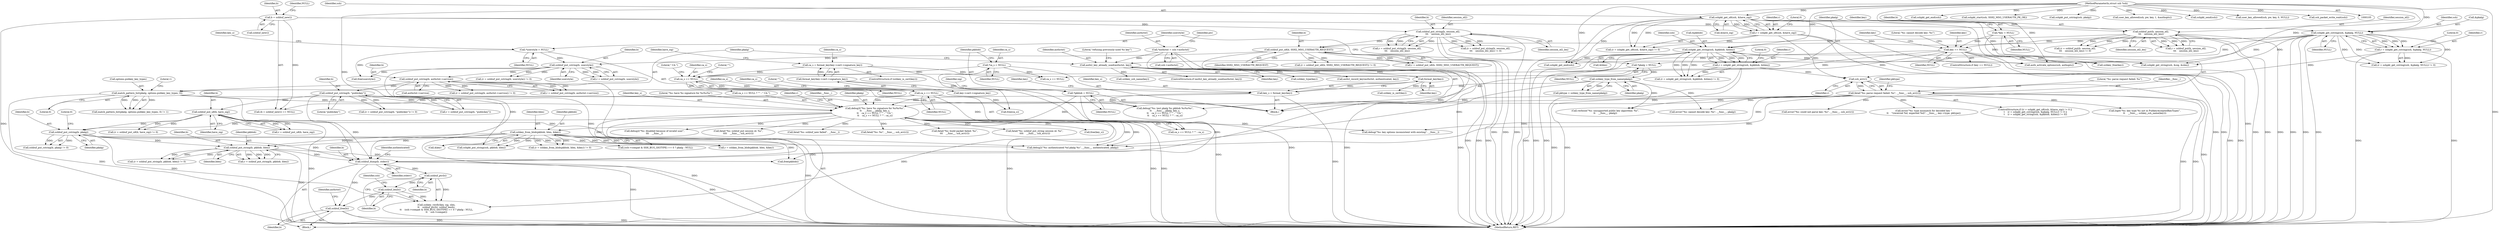 digraph "0_src_779974d35b4859c07bc3cb8a12c74b43b0a7d1e0_1@API" {
"1000550" [label="(Call,sshbuf_free(b))"];
"1000506" [label="(Call,sshbuf_dump(b, stderr))"];
"1000496" [label="(Call,sshbuf_put_string(b, pkblob, blen))"];
"1000489" [label="(Call,sshbuf_put_cstring(b, pkalg))"];
"1000481" [label="(Call,sshbuf_put_u8(b, have_sig))"];
"1000473" [label="(Call,sshbuf_put_cstring(b, \"publickey\"))"];
"1000463" [label="(Call,sshbuf_put_cstring(b, authctxt->service))"];
"1000455" [label="(Call,sshbuf_put_cstring(b, userstyle))"];
"1000447" [label="(Call,sshbuf_put_u8(b, SSH2_MSG_USERAUTH_REQUEST))"];
"1000395" [label="(Call,sshbuf_put_string(b, session_id2,\n\t\t\t    session_id2_len))"];
"1000361" [label="(Call,b = sshbuf_new())"];
"1000379" [label="(Call,sshbuf_put(b, session_id2,\n\t\t\t    session_id2_len))"];
"1000133" [label="(Call,*userstyle = NULL)"];
"1000319" [label="(Call,debug3(\"%s: have %s signature for %s%s%s\",\n\t\t    __func__, pkalg, key_s,\n\t\t    ca_s == NULL ? \"\" : \" CA \",\n\t\t    ca_s == NULL ? \"\" : ca_s))"];
"1000195" [label="(Call,fatal(\"%s: parse request failed: %s\", __func__, ssh_err(r)))"];
"1000198" [label="(Call,ssh_err(r))"];
"1000177" [label="(Call,r = sshpkt_get_cstring(ssh, &pkalg, NULL))"];
"1000179" [label="(Call,sshpkt_get_cstring(ssh, &pkalg, NULL))"];
"1000170" [label="(Call,sshpkt_get_u8(ssh, &have_sig))"];
"1000106" [label="(MethodParameterIn,struct ssh *ssh)"];
"1000186" [label="(Call,r = sshpkt_get_string(ssh, &pkblob, &blen))"];
"1000188" [label="(Call,sshpkt_get_string(ssh, &pkblob, &blen))"];
"1000168" [label="(Call,r = sshpkt_get_u8(ssh, &have_sig))"];
"1000287" [label="(Call,match_pattern_list(pkalg, options.pubkey_key_types, 0))"];
"1000202" [label="(Call,sshkey_type_from_name(pkalg))"];
"1000129" [label="(Call,*pkalg = NULL)"];
"1000301" [label="(Call,key_s = format_key(key))"];
"1000303" [label="(Call,format_key(key))"];
"1000276" [label="(Call,auth2_key_already_used(authctxt, key))"];
"1000109" [label="(Call,*authctxt = ssh->authctxt)"];
"1000232" [label="(Call,key == NULL)"];
"1000125" [label="(Call,*key = NULL)"];
"1000331" [label="(Call,ca_s == NULL)"];
"1000325" [label="(Call,ca_s == NULL)"];
"1000308" [label="(Call,ca_s = format_key(key->cert->signature_key))"];
"1000310" [label="(Call,format_key(key->cert->signature_key))"];
"1000141" [label="(Call,*ca_s = NULL)"];
"1000218" [label="(Call,sshkey_from_blob(pkblob, blen, &key))"];
"1000145" [label="(Call,*pkblob = NULL)"];
"1000530" [label="(Call,sshbuf_len(b))"];
"1000528" [label="(Call,sshbuf_ptr(b))"];
"1000498" [label="(Identifier,pkblob)"];
"1000479" [label="(Call,r = sshbuf_put_u8(b, have_sig))"];
"1000195" [label="(Call,fatal(\"%s: parse request failed: %s\", __func__, ssh_err(r)))"];
"1000110" [label="(Identifier,authctxt)"];
"1000340" [label="(Identifier,r)"];
"1000225" [label="(Call,error(\"%s: could not parse key: %s\", __func__, ssh_err(r)))"];
"1000382" [label="(Identifier,session_id2_len)"];
"1000633" [label="(Call,sshpkt_put_string(ssh, pkblob, blen))"];
"1000276" [label="(Call,auth2_key_already_used(authctxt, key))"];
"1000172" [label="(Call,&have_sig)"];
"1000281" [label="(Literal,\"refusing previously-used %s key\")"];
"1000178" [label="(Identifier,r)"];
"1000489" [label="(Call,sshbuf_put_cstring(b, pkalg))"];
"1000130" [label="(Identifier,pkalg)"];
"1000234" [label="(Identifier,NULL)"];
"1000180" [label="(Identifier,ssh)"];
"1000196" [label="(Literal,\"%s: parse request failed: %s\")"];
"1000248" [label="(Call,error(\"%s: type mismatch for decoded key \"\n\t\t    \"(received %d, expected %d)\", __func__, key->type, pktype))"];
"1000351" [label="(Call,sshpkt_get_end(ssh))"];
"1000194" [label="(Literal,0)"];
"1000116" [label="(Identifier,pw)"];
"1000334" [label="(Literal,\"\")"];
"1000198" [label="(Call,ssh_err(r))"];
"1000176" [label="(Call,(r = sshpkt_get_cstring(ssh, &pkalg, NULL)) != 0)"];
"1000131" [label="(Identifier,NULL)"];
"1000219" [label="(Identifier,pkblob)"];
"1000528" [label="(Call,sshbuf_ptr(b))"];
"1000215" [label="(Call,(r = sshkey_from_blob(pkblob, blen, &key)) != 0)"];
"1000482" [label="(Identifier,b)"];
"1000694" [label="(Call,free(key_s))"];
"1000524" [label="(Call,sshkey_verify(key, sig, slen,\n\t\t    sshbuf_ptr(b), sshbuf_len(b),\n\t\t    (ssh->compat & SSH_BUG_SIGTYPE) == 0 ? pkalg : NULL,\n\t\t    ssh->compat))"];
"1000150" [label="(Identifier,sig)"];
"1000417" [label="(Call,debug2(\"%s: disabled because of invalid user\",\n\t\t\t    __func__))"];
"1000558" [label="(Call,debug(\"%s: test pkalg %s pkblob %s%s%s\",\n\t\t    __func__, pkalg, key_s,\n\t\t    ca_s == NULL ? \"\" : \" CA \",\n\t\t    ca_s == NULL ? \"\" : ca_s))"];
"1000457" [label="(Identifier,userstyle)"];
"1000397" [label="(Identifier,session_id2)"];
"1000490" [label="(Identifier,b)"];
"1000188" [label="(Call,sshpkt_get_string(ssh, &pkblob, &blen))"];
"1000181" [label="(Call,&pkalg)"];
"1000579" [label="(Call,sshpkt_get_end(ssh))"];
"1000311" [label="(Call,key->cert->signature_key)"];
"1000321" [label="(Identifier,__func__)"];
"1000384" [label="(Call,fatal(\"%s: sshbuf_put session id: %s\",\n\t\t\t\t    __func__, ssh_err(r)))"];
"1000275" [label="(ControlStructure,if (auth2_key_already_used(authctxt, key)))"];
"1000377" [label="(Call,r = sshbuf_put(b, session_id2,\n\t\t\t    session_id2_len))"];
"1000320" [label="(Literal,\"%s: have %s signature for %s%s%s\")"];
"1000361" [label="(Call,b = sshbuf_new())"];
"1000692" [label="(Call,free(pkblob))"];
"1000447" [label="(Call,sshbuf_put_u8(b, SSH2_MSG_USERAUTH_REQUEST))"];
"1000530" [label="(Call,sshbuf_len(b))"];
"1000165" [label="(ControlStructure,if ((r = sshpkt_get_u8(ssh, &have_sig)) != 0 ||\n \t    (r = sshpkt_get_cstring(ssh, &pkalg, NULL)) != 0 ||\n \t    (r = sshpkt_get_string(ssh, &pkblob, &blen)) != 0))"];
"1000551" [label="(Identifier,b)"];
"1000463" [label="(Call,sshbuf_put_cstring(b, authctxt->service))"];
"1000309" [label="(Identifier,ca_s)"];
"1000331" [label="(Call,ca_s == NULL)"];
"1000362" [label="(Identifier,b)"];
"1000289" [label="(Call,options.pubkey_key_types)"];
"1000449" [label="(Identifier,SSH2_MSG_USERAUTH_REQUEST)"];
"1000492" [label="(Literal,0)"];
"1000126" [label="(Identifier,key)"];
"1000496" [label="(Call,sshbuf_put_string(b, pkblob, blen))"];
"1000216" [label="(Call,r = sshkey_from_blob(pkblob, blen, &key))"];
"1000360" [label="(Call,(b = sshbuf_new()) == NULL)"];
"1000147" [label="(Identifier,NULL)"];
"1000107" [label="(Block,)"];
"1000508" [label="(Identifier,stderr)"];
"1000510" [label="(Identifier,authenticated)"];
"1000319" [label="(Call,debug3(\"%s: have %s signature for %s%s%s\",\n\t\t    __func__, pkalg, key_s,\n\t\t    ca_s == NULL ? \"\" : \" CA \",\n\t\t    ca_s == NULL ? \"\" : ca_s))"];
"1000326" [label="(Identifier,ca_s)"];
"1000145" [label="(Call,*pkblob = NULL)"];
"1000177" [label="(Call,r = sshpkt_get_cstring(ssh, &pkalg, NULL))"];
"1000106" [label="(MethodParameterIn,struct ssh *ssh)"];
"1000536" [label="(Identifier,ssh)"];
"1000146" [label="(Identifier,pkblob)"];
"1000168" [label="(Call,r = sshpkt_get_u8(ssh, &have_sig))"];
"1000673" [label="(Call,debug(\"%s: key options inconsistent with existing\", __func__))"];
"1000702" [label="(MethodReturn,RET)"];
"1000529" [label="(Identifier,b)"];
"1000532" [label="(Call,(ssh->compat & SSH_BUG_SIGTYPE) == 0 ? pkalg : NULL)"];
"1000474" [label="(Identifier,b)"];
"1000220" [label="(Identifier,blen)"];
"1000304" [label="(Identifier,key)"];
"1000286" [label="(Call,match_pattern_list(pkalg, options.pubkey_key_types, 0) != 1)"];
"1000455" [label="(Call,sshbuf_put_cstring(b, userstyle))"];
"1000111" [label="(Call,ssh->authctxt)"];
"1000133" [label="(Call,*userstyle = NULL)"];
"1000531" [label="(Identifier,b)"];
"1000456" [label="(Identifier,b)"];
"1000392" [label="(Call,(r = sshbuf_put_string(b, session_id2,\n\t\t\t    session_id2_len)) != 0)"];
"1000203" [label="(Identifier,pkalg)"];
"1000688" [label="(Call,free(userstyle))"];
"1000668" [label="(Call,auth_activate_options(ssh, authopts))"];
"1000488" [label="(Call,sshbuf_put_cstring(b, pkalg) != 0)"];
"1000328" [label="(Literal,\"\")"];
"1000396" [label="(Identifier,b)"];
"1000125" [label="(Call,*key = NULL)"];
"1000295" [label="(Call,logit(\"%s: key type %s not in PubkeyAcceptedKeyTypes\",\n\t\t    __func__, sshkey_ssh_name(key)))"];
"1000327" [label="(Identifier,NULL)"];
"1000192" [label="(Call,&blen)"];
"1000332" [label="(Identifier,ca_s)"];
"1000278" [label="(Identifier,key)"];
"1000333" [label="(Identifier,NULL)"];
"1000481" [label="(Call,sshbuf_put_u8(b, have_sig))"];
"1000318" [label="(Block,)"];
"1000236" [label="(Call,error(\"%s: cannot decode key: %s\", __func__, pkalg))"];
"1000478" [label="(Call,(r = sshbuf_put_u8(b, have_sig)) != 0)"];
"1000277" [label="(Identifier,authctxt)"];
"1000187" [label="(Identifier,r)"];
"1000617" [label="(Call,sshpkt_start(ssh, SSH2_MSG_USERAUTH_PK_OK))"];
"1000233" [label="(Identifier,key)"];
"1000282" [label="(Call,sshkey_type(key))"];
"1000473" [label="(Call,sshbuf_put_cstring(b, \"publickey\"))"];
"1000305" [label="(ControlStructure,if (sshkey_is_cert(key)))"];
"1000363" [label="(Call,sshbuf_new())"];
"1000292" [label="(Literal,0)"];
"1000232" [label="(Call,key == NULL)"];
"1000335" [label="(Identifier,ca_s)"];
"1000218" [label="(Call,sshkey_from_blob(pkblob, blen, &key))"];
"1000380" [label="(Identifier,b)"];
"1000221" [label="(Call,&key)"];
"1000494" [label="(Call,r = sshbuf_put_string(b, pkblob, blen))"];
"1000324" [label="(Call,ca_s == NULL ? \"\" : \" CA \")"];
"1000365" [label="(Call,fatal(\"%s: sshbuf_new failed\", __func__))"];
"1000171" [label="(Identifier,ssh)"];
"1000686" [label="(Call,sshkey_free(key))"];
"1000483" [label="(Identifier,have_sig)"];
"1000129" [label="(Call,*pkalg = NULL)"];
"1000325" [label="(Call,ca_s == NULL)"];
"1000507" [label="(Identifier,b)"];
"1000308" [label="(Call,ca_s = format_key(key->cert->signature_key))"];
"1000135" [label="(Identifier,NULL)"];
"1000376" [label="(Call,(r = sshbuf_put(b, session_id2,\n\t\t\t    session_id2_len)) != 0)"];
"1000209" [label="(Call,verbose(\"%s: unsupported public key algorithm: %s\",\n\t\t    __func__, pkalg))"];
"1000465" [label="(Call,authctxt->service)"];
"1000200" [label="(Call,pktype = sshkey_type_from_name(pkalg))"];
"1000197" [label="(Identifier,__func__)"];
"1000307" [label="(Identifier,key)"];
"1000470" [label="(Call,(r = sshbuf_put_cstring(b, \"publickey\")) != 0)"];
"1000471" [label="(Call,r = sshbuf_put_cstring(b, \"publickey\"))"];
"1000184" [label="(Literal,0)"];
"1000244" [label="(Identifier,key)"];
"1000398" [label="(Identifier,session_id2_len)"];
"1000625" [label="(Call,sshpkt_put_cstring(ssh, pkalg))"];
"1000341" [label="(Call,sshpkt_get_string(ssh, &sig, &slen))"];
"1000143" [label="(Identifier,NULL)"];
"1000186" [label="(Call,r = sshpkt_get_string(ssh, &pkblob, &blen))"];
"1000170" [label="(Call,sshpkt_get_u8(ssh, &have_sig))"];
"1000293" [label="(Literal,1)"];
"1000190" [label="(Call,&pkblob)"];
"1000453" [label="(Call,r = sshbuf_put_cstring(b, userstyle))"];
"1000306" [label="(Call,sshkey_is_cert(key))"];
"1000379" [label="(Call,sshbuf_put(b, session_id2,\n\t\t\t    session_id2_len))"];
"1000444" [label="(Call,(r = sshbuf_put_u8(b, SSH2_MSG_USERAUTH_REQUEST)) != 0)"];
"1000138" [label="(Identifier,key_s)"];
"1000301" [label="(Call,key_s = format_key(key))"];
"1000381" [label="(Identifier,session_id2)"];
"1000322" [label="(Identifier,pkalg)"];
"1000464" [label="(Identifier,b)"];
"1000330" [label="(Call,ca_s == NULL ? \"\" : ca_s)"];
"1000354" [label="(Call,fatal(\"%s: %s\", __func__, ssh_err(r)))"];
"1000185" [label="(Call,(r = sshpkt_get_string(ssh, &pkblob, &blen)) != 0)"];
"1000179" [label="(Call,sshpkt_get_cstring(ssh, &pkalg, NULL))"];
"1000393" [label="(Call,r = sshbuf_put_string(b, session_id2,\n\t\t\t    session_id2_len))"];
"1000288" [label="(Identifier,pkalg)"];
"1000183" [label="(Identifier,NULL)"];
"1000329" [label="(Literal,\" CA \")"];
"1000552" [label="(Call,auth2_record_key(authctxt, authenticated, key))"];
"1000317" [label="(Identifier,have_sig)"];
"1000231" [label="(ControlStructure,if (key == NULL))"];
"1000506" [label="(Call,sshbuf_dump(b, stderr))"];
"1000201" [label="(Identifier,pktype)"];
"1000298" [label="(Call,sshkey_ssh_name(key))"];
"1000310" [label="(Call,format_key(key->cert->signature_key))"];
"1000303" [label="(Call,format_key(key))"];
"1000202" [label="(Call,sshkey_type_from_name(pkalg))"];
"1000553" [label="(Identifier,authctxt)"];
"1000169" [label="(Identifier,r)"];
"1000515" [label="(Call,user_key_allowed(ssh, pw, key, 1, &authopts))"];
"1000550" [label="(Call,sshbuf_free(b))"];
"1000395" [label="(Call,sshbuf_put_string(b, session_id2,\n\t\t\t    session_id2_len))"];
"1000642" [label="(Call,sshpkt_send(ssh))"];
"1000199" [label="(Identifier,r)"];
"1000491" [label="(Identifier,pkalg)"];
"1000605" [label="(Call,user_key_allowed(ssh, pw, key, 0, NULL))"];
"1000323" [label="(Identifier,key_s)"];
"1000696" [label="(Call,free(ca_s))"];
"1000452" [label="(Call,(r = sshbuf_put_cstring(b, userstyle)) != 0)"];
"1000174" [label="(Literal,0)"];
"1000493" [label="(Call,(r = sshbuf_put_string(b, pkblob, blen)) != 0)"];
"1000648" [label="(Call,ssh_packet_write_wait(ssh))"];
"1000679" [label="(Call,debug2(\"%s: authenticated %d pkalg %s\", __func__, authenticated, pkalg))"];
"1000448" [label="(Identifier,b)"];
"1000501" [label="(Call,fatal(\"%s: build packet failed: %s\",\n\t\t\t    __func__, ssh_err(r)))"];
"1000237" [label="(Literal,\"%s: cannot decode key: %s\")"];
"1000497" [label="(Identifier,b)"];
"1000142" [label="(Identifier,ca_s)"];
"1000127" [label="(Identifier,NULL)"];
"1000460" [label="(Call,(r = sshbuf_put_cstring(b, authctxt->service)) != 0)"];
"1000445" [label="(Call,r = sshbuf_put_u8(b, SSH2_MSG_USERAUTH_REQUEST))"];
"1000499" [label="(Identifier,blen)"];
"1000109" [label="(Call,*authctxt = ssh->authctxt)"];
"1000302" [label="(Identifier,key_s)"];
"1000141" [label="(Call,*ca_s = NULL)"];
"1000461" [label="(Call,r = sshbuf_put_cstring(b, authctxt->service))"];
"1000564" [label="(Call,ca_s == NULL)"];
"1000189" [label="(Identifier,ssh)"];
"1000287" [label="(Call,match_pattern_list(pkalg, options.pubkey_key_types, 0))"];
"1000167" [label="(Call,(r = sshpkt_get_u8(ssh, &have_sig)) != 0)"];
"1000475" [label="(Literal,\"publickey\")"];
"1000400" [label="(Call,fatal(\"%s: sshbuf_put_string session id: %s\",\n \t\t\t\t    __func__, ssh_err(r)))"];
"1000364" [label="(Identifier,NULL)"];
"1000134" [label="(Identifier,userstyle)"];
"1000550" -> "1000318"  [label="AST: "];
"1000550" -> "1000551"  [label="CFG: "];
"1000551" -> "1000550"  [label="AST: "];
"1000553" -> "1000550"  [label="CFG: "];
"1000550" -> "1000702"  [label="DDG: "];
"1000550" -> "1000702"  [label="DDG: "];
"1000506" -> "1000550"  [label="DDG: "];
"1000530" -> "1000550"  [label="DDG: "];
"1000506" -> "1000318"  [label="AST: "];
"1000506" -> "1000508"  [label="CFG: "];
"1000507" -> "1000506"  [label="AST: "];
"1000508" -> "1000506"  [label="AST: "];
"1000510" -> "1000506"  [label="CFG: "];
"1000506" -> "1000702"  [label="DDG: "];
"1000506" -> "1000702"  [label="DDG: "];
"1000496" -> "1000506"  [label="DDG: "];
"1000473" -> "1000506"  [label="DDG: "];
"1000463" -> "1000506"  [label="DDG: "];
"1000489" -> "1000506"  [label="DDG: "];
"1000447" -> "1000506"  [label="DDG: "];
"1000455" -> "1000506"  [label="DDG: "];
"1000481" -> "1000506"  [label="DDG: "];
"1000506" -> "1000528"  [label="DDG: "];
"1000496" -> "1000494"  [label="AST: "];
"1000496" -> "1000499"  [label="CFG: "];
"1000497" -> "1000496"  [label="AST: "];
"1000498" -> "1000496"  [label="AST: "];
"1000499" -> "1000496"  [label="AST: "];
"1000494" -> "1000496"  [label="CFG: "];
"1000496" -> "1000702"  [label="DDG: "];
"1000496" -> "1000493"  [label="DDG: "];
"1000496" -> "1000493"  [label="DDG: "];
"1000496" -> "1000493"  [label="DDG: "];
"1000496" -> "1000494"  [label="DDG: "];
"1000496" -> "1000494"  [label="DDG: "];
"1000496" -> "1000494"  [label="DDG: "];
"1000489" -> "1000496"  [label="DDG: "];
"1000218" -> "1000496"  [label="DDG: "];
"1000218" -> "1000496"  [label="DDG: "];
"1000496" -> "1000692"  [label="DDG: "];
"1000489" -> "1000488"  [label="AST: "];
"1000489" -> "1000491"  [label="CFG: "];
"1000490" -> "1000489"  [label="AST: "];
"1000491" -> "1000489"  [label="AST: "];
"1000492" -> "1000489"  [label="CFG: "];
"1000489" -> "1000488"  [label="DDG: "];
"1000489" -> "1000488"  [label="DDG: "];
"1000481" -> "1000489"  [label="DDG: "];
"1000319" -> "1000489"  [label="DDG: "];
"1000489" -> "1000524"  [label="DDG: "];
"1000489" -> "1000532"  [label="DDG: "];
"1000489" -> "1000679"  [label="DDG: "];
"1000481" -> "1000479"  [label="AST: "];
"1000481" -> "1000483"  [label="CFG: "];
"1000482" -> "1000481"  [label="AST: "];
"1000483" -> "1000481"  [label="AST: "];
"1000479" -> "1000481"  [label="CFG: "];
"1000481" -> "1000702"  [label="DDG: "];
"1000481" -> "1000478"  [label="DDG: "];
"1000481" -> "1000478"  [label="DDG: "];
"1000481" -> "1000479"  [label="DDG: "];
"1000481" -> "1000479"  [label="DDG: "];
"1000473" -> "1000481"  [label="DDG: "];
"1000473" -> "1000471"  [label="AST: "];
"1000473" -> "1000475"  [label="CFG: "];
"1000474" -> "1000473"  [label="AST: "];
"1000475" -> "1000473"  [label="AST: "];
"1000471" -> "1000473"  [label="CFG: "];
"1000473" -> "1000470"  [label="DDG: "];
"1000473" -> "1000470"  [label="DDG: "];
"1000473" -> "1000471"  [label="DDG: "];
"1000473" -> "1000471"  [label="DDG: "];
"1000463" -> "1000473"  [label="DDG: "];
"1000463" -> "1000461"  [label="AST: "];
"1000463" -> "1000465"  [label="CFG: "];
"1000464" -> "1000463"  [label="AST: "];
"1000465" -> "1000463"  [label="AST: "];
"1000461" -> "1000463"  [label="CFG: "];
"1000463" -> "1000702"  [label="DDG: "];
"1000463" -> "1000460"  [label="DDG: "];
"1000463" -> "1000460"  [label="DDG: "];
"1000463" -> "1000461"  [label="DDG: "];
"1000463" -> "1000461"  [label="DDG: "];
"1000455" -> "1000463"  [label="DDG: "];
"1000455" -> "1000453"  [label="AST: "];
"1000455" -> "1000457"  [label="CFG: "];
"1000456" -> "1000455"  [label="AST: "];
"1000457" -> "1000455"  [label="AST: "];
"1000453" -> "1000455"  [label="CFG: "];
"1000455" -> "1000452"  [label="DDG: "];
"1000455" -> "1000452"  [label="DDG: "];
"1000455" -> "1000453"  [label="DDG: "];
"1000455" -> "1000453"  [label="DDG: "];
"1000447" -> "1000455"  [label="DDG: "];
"1000133" -> "1000455"  [label="DDG: "];
"1000455" -> "1000688"  [label="DDG: "];
"1000447" -> "1000445"  [label="AST: "];
"1000447" -> "1000449"  [label="CFG: "];
"1000448" -> "1000447"  [label="AST: "];
"1000449" -> "1000447"  [label="AST: "];
"1000445" -> "1000447"  [label="CFG: "];
"1000447" -> "1000702"  [label="DDG: "];
"1000447" -> "1000444"  [label="DDG: "];
"1000447" -> "1000444"  [label="DDG: "];
"1000447" -> "1000445"  [label="DDG: "];
"1000447" -> "1000445"  [label="DDG: "];
"1000395" -> "1000447"  [label="DDG: "];
"1000379" -> "1000447"  [label="DDG: "];
"1000395" -> "1000393"  [label="AST: "];
"1000395" -> "1000398"  [label="CFG: "];
"1000396" -> "1000395"  [label="AST: "];
"1000397" -> "1000395"  [label="AST: "];
"1000398" -> "1000395"  [label="AST: "];
"1000393" -> "1000395"  [label="CFG: "];
"1000395" -> "1000702"  [label="DDG: "];
"1000395" -> "1000702"  [label="DDG: "];
"1000395" -> "1000702"  [label="DDG: "];
"1000395" -> "1000392"  [label="DDG: "];
"1000395" -> "1000392"  [label="DDG: "];
"1000395" -> "1000392"  [label="DDG: "];
"1000395" -> "1000393"  [label="DDG: "];
"1000395" -> "1000393"  [label="DDG: "];
"1000395" -> "1000393"  [label="DDG: "];
"1000361" -> "1000395"  [label="DDG: "];
"1000361" -> "1000360"  [label="AST: "];
"1000361" -> "1000363"  [label="CFG: "];
"1000362" -> "1000361"  [label="AST: "];
"1000363" -> "1000361"  [label="AST: "];
"1000364" -> "1000361"  [label="CFG: "];
"1000361" -> "1000702"  [label="DDG: "];
"1000361" -> "1000360"  [label="DDG: "];
"1000361" -> "1000379"  [label="DDG: "];
"1000379" -> "1000377"  [label="AST: "];
"1000379" -> "1000382"  [label="CFG: "];
"1000380" -> "1000379"  [label="AST: "];
"1000381" -> "1000379"  [label="AST: "];
"1000382" -> "1000379"  [label="AST: "];
"1000377" -> "1000379"  [label="CFG: "];
"1000379" -> "1000702"  [label="DDG: "];
"1000379" -> "1000702"  [label="DDG: "];
"1000379" -> "1000702"  [label="DDG: "];
"1000379" -> "1000376"  [label="DDG: "];
"1000379" -> "1000376"  [label="DDG: "];
"1000379" -> "1000376"  [label="DDG: "];
"1000379" -> "1000377"  [label="DDG: "];
"1000379" -> "1000377"  [label="DDG: "];
"1000379" -> "1000377"  [label="DDG: "];
"1000133" -> "1000107"  [label="AST: "];
"1000133" -> "1000135"  [label="CFG: "];
"1000134" -> "1000133"  [label="AST: "];
"1000135" -> "1000133"  [label="AST: "];
"1000138" -> "1000133"  [label="CFG: "];
"1000133" -> "1000688"  [label="DDG: "];
"1000319" -> "1000318"  [label="AST: "];
"1000319" -> "1000330"  [label="CFG: "];
"1000320" -> "1000319"  [label="AST: "];
"1000321" -> "1000319"  [label="AST: "];
"1000322" -> "1000319"  [label="AST: "];
"1000323" -> "1000319"  [label="AST: "];
"1000324" -> "1000319"  [label="AST: "];
"1000330" -> "1000319"  [label="AST: "];
"1000340" -> "1000319"  [label="CFG: "];
"1000319" -> "1000702"  [label="DDG: "];
"1000319" -> "1000702"  [label="DDG: "];
"1000319" -> "1000702"  [label="DDG: "];
"1000195" -> "1000319"  [label="DDG: "];
"1000287" -> "1000319"  [label="DDG: "];
"1000301" -> "1000319"  [label="DDG: "];
"1000331" -> "1000319"  [label="DDG: "];
"1000319" -> "1000354"  [label="DDG: "];
"1000319" -> "1000365"  [label="DDG: "];
"1000319" -> "1000384"  [label="DDG: "];
"1000319" -> "1000400"  [label="DDG: "];
"1000319" -> "1000417"  [label="DDG: "];
"1000319" -> "1000501"  [label="DDG: "];
"1000319" -> "1000524"  [label="DDG: "];
"1000319" -> "1000532"  [label="DDG: "];
"1000319" -> "1000673"  [label="DDG: "];
"1000319" -> "1000679"  [label="DDG: "];
"1000319" -> "1000679"  [label="DDG: "];
"1000319" -> "1000694"  [label="DDG: "];
"1000195" -> "1000165"  [label="AST: "];
"1000195" -> "1000198"  [label="CFG: "];
"1000196" -> "1000195"  [label="AST: "];
"1000197" -> "1000195"  [label="AST: "];
"1000198" -> "1000195"  [label="AST: "];
"1000201" -> "1000195"  [label="CFG: "];
"1000195" -> "1000702"  [label="DDG: "];
"1000195" -> "1000702"  [label="DDG: "];
"1000198" -> "1000195"  [label="DDG: "];
"1000195" -> "1000209"  [label="DDG: "];
"1000195" -> "1000225"  [label="DDG: "];
"1000195" -> "1000236"  [label="DDG: "];
"1000195" -> "1000248"  [label="DDG: "];
"1000195" -> "1000295"  [label="DDG: "];
"1000195" -> "1000558"  [label="DDG: "];
"1000195" -> "1000673"  [label="DDG: "];
"1000195" -> "1000679"  [label="DDG: "];
"1000198" -> "1000199"  [label="CFG: "];
"1000199" -> "1000198"  [label="AST: "];
"1000198" -> "1000702"  [label="DDG: "];
"1000177" -> "1000198"  [label="DDG: "];
"1000186" -> "1000198"  [label="DDG: "];
"1000168" -> "1000198"  [label="DDG: "];
"1000177" -> "1000176"  [label="AST: "];
"1000177" -> "1000179"  [label="CFG: "];
"1000178" -> "1000177"  [label="AST: "];
"1000179" -> "1000177"  [label="AST: "];
"1000184" -> "1000177"  [label="CFG: "];
"1000177" -> "1000702"  [label="DDG: "];
"1000177" -> "1000702"  [label="DDG: "];
"1000177" -> "1000176"  [label="DDG: "];
"1000179" -> "1000177"  [label="DDG: "];
"1000179" -> "1000177"  [label="DDG: "];
"1000179" -> "1000177"  [label="DDG: "];
"1000179" -> "1000183"  [label="CFG: "];
"1000180" -> "1000179"  [label="AST: "];
"1000181" -> "1000179"  [label="AST: "];
"1000183" -> "1000179"  [label="AST: "];
"1000179" -> "1000702"  [label="DDG: "];
"1000179" -> "1000702"  [label="DDG: "];
"1000179" -> "1000702"  [label="DDG: "];
"1000179" -> "1000176"  [label="DDG: "];
"1000179" -> "1000176"  [label="DDG: "];
"1000179" -> "1000176"  [label="DDG: "];
"1000170" -> "1000179"  [label="DDG: "];
"1000106" -> "1000179"  [label="DDG: "];
"1000179" -> "1000188"  [label="DDG: "];
"1000179" -> "1000232"  [label="DDG: "];
"1000179" -> "1000341"  [label="DDG: "];
"1000179" -> "1000579"  [label="DDG: "];
"1000179" -> "1000668"  [label="DDG: "];
"1000170" -> "1000168"  [label="AST: "];
"1000170" -> "1000172"  [label="CFG: "];
"1000171" -> "1000170"  [label="AST: "];
"1000172" -> "1000170"  [label="AST: "];
"1000168" -> "1000170"  [label="CFG: "];
"1000170" -> "1000702"  [label="DDG: "];
"1000170" -> "1000702"  [label="DDG: "];
"1000170" -> "1000167"  [label="DDG: "];
"1000170" -> "1000167"  [label="DDG: "];
"1000170" -> "1000168"  [label="DDG: "];
"1000170" -> "1000168"  [label="DDG: "];
"1000106" -> "1000170"  [label="DDG: "];
"1000170" -> "1000341"  [label="DDG: "];
"1000170" -> "1000579"  [label="DDG: "];
"1000170" -> "1000668"  [label="DDG: "];
"1000106" -> "1000105"  [label="AST: "];
"1000106" -> "1000702"  [label="DDG: "];
"1000106" -> "1000188"  [label="DDG: "];
"1000106" -> "1000341"  [label="DDG: "];
"1000106" -> "1000351"  [label="DDG: "];
"1000106" -> "1000515"  [label="DDG: "];
"1000106" -> "1000579"  [label="DDG: "];
"1000106" -> "1000605"  [label="DDG: "];
"1000106" -> "1000617"  [label="DDG: "];
"1000106" -> "1000625"  [label="DDG: "];
"1000106" -> "1000633"  [label="DDG: "];
"1000106" -> "1000642"  [label="DDG: "];
"1000106" -> "1000648"  [label="DDG: "];
"1000106" -> "1000668"  [label="DDG: "];
"1000186" -> "1000185"  [label="AST: "];
"1000186" -> "1000188"  [label="CFG: "];
"1000187" -> "1000186"  [label="AST: "];
"1000188" -> "1000186"  [label="AST: "];
"1000194" -> "1000186"  [label="CFG: "];
"1000186" -> "1000702"  [label="DDG: "];
"1000186" -> "1000702"  [label="DDG: "];
"1000186" -> "1000185"  [label="DDG: "];
"1000188" -> "1000186"  [label="DDG: "];
"1000188" -> "1000186"  [label="DDG: "];
"1000188" -> "1000186"  [label="DDG: "];
"1000188" -> "1000192"  [label="CFG: "];
"1000189" -> "1000188"  [label="AST: "];
"1000190" -> "1000188"  [label="AST: "];
"1000192" -> "1000188"  [label="AST: "];
"1000188" -> "1000702"  [label="DDG: "];
"1000188" -> "1000702"  [label="DDG: "];
"1000188" -> "1000702"  [label="DDG: "];
"1000188" -> "1000185"  [label="DDG: "];
"1000188" -> "1000185"  [label="DDG: "];
"1000188" -> "1000185"  [label="DDG: "];
"1000188" -> "1000341"  [label="DDG: "];
"1000188" -> "1000579"  [label="DDG: "];
"1000188" -> "1000668"  [label="DDG: "];
"1000168" -> "1000167"  [label="AST: "];
"1000169" -> "1000168"  [label="AST: "];
"1000174" -> "1000168"  [label="CFG: "];
"1000168" -> "1000702"  [label="DDG: "];
"1000168" -> "1000702"  [label="DDG: "];
"1000168" -> "1000167"  [label="DDG: "];
"1000287" -> "1000286"  [label="AST: "];
"1000287" -> "1000292"  [label="CFG: "];
"1000288" -> "1000287"  [label="AST: "];
"1000289" -> "1000287"  [label="AST: "];
"1000292" -> "1000287"  [label="AST: "];
"1000293" -> "1000287"  [label="CFG: "];
"1000287" -> "1000702"  [label="DDG: "];
"1000287" -> "1000286"  [label="DDG: "];
"1000287" -> "1000286"  [label="DDG: "];
"1000287" -> "1000286"  [label="DDG: "];
"1000202" -> "1000287"  [label="DDG: "];
"1000287" -> "1000558"  [label="DDG: "];
"1000287" -> "1000679"  [label="DDG: "];
"1000202" -> "1000200"  [label="AST: "];
"1000202" -> "1000203"  [label="CFG: "];
"1000203" -> "1000202"  [label="AST: "];
"1000200" -> "1000202"  [label="CFG: "];
"1000202" -> "1000200"  [label="DDG: "];
"1000129" -> "1000202"  [label="DDG: "];
"1000202" -> "1000209"  [label="DDG: "];
"1000202" -> "1000236"  [label="DDG: "];
"1000202" -> "1000679"  [label="DDG: "];
"1000129" -> "1000107"  [label="AST: "];
"1000129" -> "1000131"  [label="CFG: "];
"1000130" -> "1000129"  [label="AST: "];
"1000131" -> "1000129"  [label="AST: "];
"1000134" -> "1000129"  [label="CFG: "];
"1000301" -> "1000107"  [label="AST: "];
"1000301" -> "1000303"  [label="CFG: "];
"1000302" -> "1000301"  [label="AST: "];
"1000303" -> "1000301"  [label="AST: "];
"1000307" -> "1000301"  [label="CFG: "];
"1000301" -> "1000702"  [label="DDG: "];
"1000303" -> "1000301"  [label="DDG: "];
"1000301" -> "1000558"  [label="DDG: "];
"1000303" -> "1000304"  [label="CFG: "];
"1000304" -> "1000303"  [label="AST: "];
"1000276" -> "1000303"  [label="DDG: "];
"1000303" -> "1000306"  [label="DDG: "];
"1000276" -> "1000275"  [label="AST: "];
"1000276" -> "1000278"  [label="CFG: "];
"1000277" -> "1000276"  [label="AST: "];
"1000278" -> "1000276"  [label="AST: "];
"1000281" -> "1000276"  [label="CFG: "];
"1000288" -> "1000276"  [label="CFG: "];
"1000276" -> "1000702"  [label="DDG: "];
"1000276" -> "1000702"  [label="DDG: "];
"1000109" -> "1000276"  [label="DDG: "];
"1000232" -> "1000276"  [label="DDG: "];
"1000276" -> "1000282"  [label="DDG: "];
"1000276" -> "1000298"  [label="DDG: "];
"1000276" -> "1000552"  [label="DDG: "];
"1000109" -> "1000107"  [label="AST: "];
"1000109" -> "1000111"  [label="CFG: "];
"1000110" -> "1000109"  [label="AST: "];
"1000111" -> "1000109"  [label="AST: "];
"1000116" -> "1000109"  [label="CFG: "];
"1000109" -> "1000702"  [label="DDG: "];
"1000109" -> "1000702"  [label="DDG: "];
"1000232" -> "1000231"  [label="AST: "];
"1000232" -> "1000234"  [label="CFG: "];
"1000233" -> "1000232"  [label="AST: "];
"1000234" -> "1000232"  [label="AST: "];
"1000237" -> "1000232"  [label="CFG: "];
"1000244" -> "1000232"  [label="CFG: "];
"1000232" -> "1000702"  [label="DDG: "];
"1000232" -> "1000702"  [label="DDG: "];
"1000125" -> "1000232"  [label="DDG: "];
"1000232" -> "1000325"  [label="DDG: "];
"1000232" -> "1000564"  [label="DDG: "];
"1000232" -> "1000686"  [label="DDG: "];
"1000125" -> "1000107"  [label="AST: "];
"1000125" -> "1000127"  [label="CFG: "];
"1000126" -> "1000125"  [label="AST: "];
"1000127" -> "1000125"  [label="AST: "];
"1000130" -> "1000125"  [label="CFG: "];
"1000125" -> "1000686"  [label="DDG: "];
"1000331" -> "1000330"  [label="AST: "];
"1000331" -> "1000333"  [label="CFG: "];
"1000332" -> "1000331"  [label="AST: "];
"1000333" -> "1000331"  [label="AST: "];
"1000334" -> "1000331"  [label="CFG: "];
"1000335" -> "1000331"  [label="CFG: "];
"1000325" -> "1000331"  [label="DDG: "];
"1000325" -> "1000331"  [label="DDG: "];
"1000331" -> "1000330"  [label="DDG: "];
"1000331" -> "1000360"  [label="DDG: "];
"1000331" -> "1000696"  [label="DDG: "];
"1000325" -> "1000324"  [label="AST: "];
"1000325" -> "1000327"  [label="CFG: "];
"1000326" -> "1000325"  [label="AST: "];
"1000327" -> "1000325"  [label="AST: "];
"1000328" -> "1000325"  [label="CFG: "];
"1000329" -> "1000325"  [label="CFG: "];
"1000308" -> "1000325"  [label="DDG: "];
"1000141" -> "1000325"  [label="DDG: "];
"1000308" -> "1000305"  [label="AST: "];
"1000308" -> "1000310"  [label="CFG: "];
"1000309" -> "1000308"  [label="AST: "];
"1000310" -> "1000308"  [label="AST: "];
"1000317" -> "1000308"  [label="CFG: "];
"1000308" -> "1000702"  [label="DDG: "];
"1000310" -> "1000308"  [label="DDG: "];
"1000308" -> "1000564"  [label="DDG: "];
"1000310" -> "1000311"  [label="CFG: "];
"1000311" -> "1000310"  [label="AST: "];
"1000310" -> "1000702"  [label="DDG: "];
"1000141" -> "1000107"  [label="AST: "];
"1000141" -> "1000143"  [label="CFG: "];
"1000142" -> "1000141"  [label="AST: "];
"1000143" -> "1000141"  [label="AST: "];
"1000146" -> "1000141"  [label="CFG: "];
"1000141" -> "1000564"  [label="DDG: "];
"1000141" -> "1000696"  [label="DDG: "];
"1000218" -> "1000216"  [label="AST: "];
"1000218" -> "1000221"  [label="CFG: "];
"1000219" -> "1000218"  [label="AST: "];
"1000220" -> "1000218"  [label="AST: "];
"1000221" -> "1000218"  [label="AST: "];
"1000216" -> "1000218"  [label="CFG: "];
"1000218" -> "1000702"  [label="DDG: "];
"1000218" -> "1000702"  [label="DDG: "];
"1000218" -> "1000215"  [label="DDG: "];
"1000218" -> "1000215"  [label="DDG: "];
"1000218" -> "1000215"  [label="DDG: "];
"1000218" -> "1000216"  [label="DDG: "];
"1000218" -> "1000216"  [label="DDG: "];
"1000218" -> "1000216"  [label="DDG: "];
"1000145" -> "1000218"  [label="DDG: "];
"1000218" -> "1000633"  [label="DDG: "];
"1000218" -> "1000633"  [label="DDG: "];
"1000218" -> "1000692"  [label="DDG: "];
"1000145" -> "1000107"  [label="AST: "];
"1000145" -> "1000147"  [label="CFG: "];
"1000146" -> "1000145"  [label="AST: "];
"1000147" -> "1000145"  [label="AST: "];
"1000150" -> "1000145"  [label="CFG: "];
"1000145" -> "1000692"  [label="DDG: "];
"1000530" -> "1000524"  [label="AST: "];
"1000530" -> "1000531"  [label="CFG: "];
"1000531" -> "1000530"  [label="AST: "];
"1000536" -> "1000530"  [label="CFG: "];
"1000530" -> "1000524"  [label="DDG: "];
"1000528" -> "1000530"  [label="DDG: "];
"1000528" -> "1000524"  [label="AST: "];
"1000528" -> "1000529"  [label="CFG: "];
"1000529" -> "1000528"  [label="AST: "];
"1000531" -> "1000528"  [label="CFG: "];
"1000528" -> "1000524"  [label="DDG: "];
}
